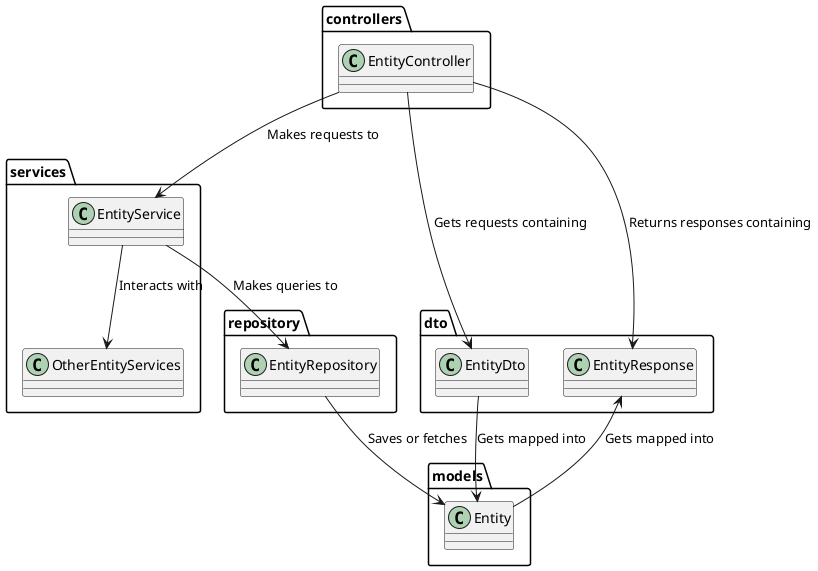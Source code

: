 @startuml

package controllers {
    class EntityController
}

package services {
    class EntityService
    class OtherEntityServices
}

package repository {
    class EntityRepository
}

package dto {
    class EntityDto
    class EntityResponse
}

package models {
    class Entity
}

EntityController --> EntityService : "Makes requests to"
EntityController --> EntityDto : "Gets requests containing"
EntityController --> EntityResponse : "Returns responses containing"

EntityService --> OtherEntityServices : "Interacts with"
EntityService --> EntityRepository : "Makes queries to"
EntityRepository --> Entity : "Saves or fetches"

EntityDto --> Entity : "Gets mapped into"
Entity --> EntityResponse : "Gets mapped into"

@enduml
